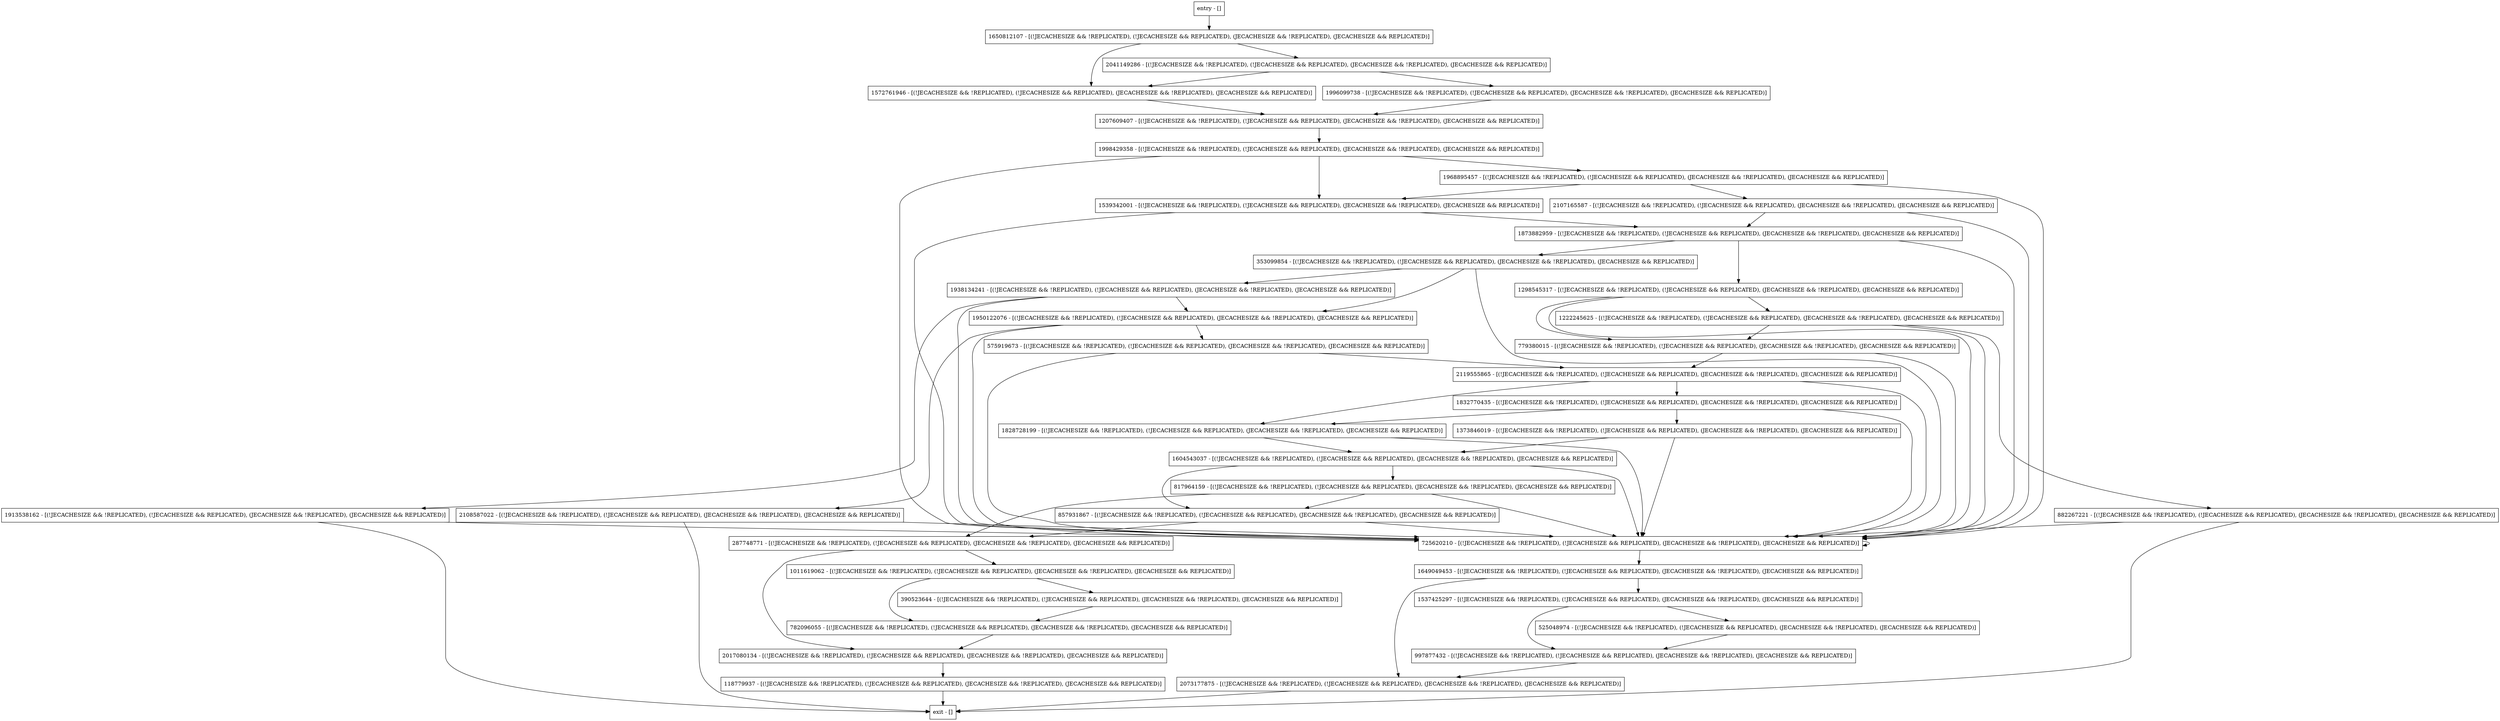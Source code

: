 digraph setupDatabase {
node [shape=record];
287748771 [label="287748771 - [(!JECACHESIZE && !REPLICATED), (!JECACHESIZE && REPLICATED), (JECACHESIZE && !REPLICATED), (JECACHESIZE && REPLICATED)]"];
1913538162 [label="1913538162 - [(!JECACHESIZE && !REPLICATED), (!JECACHESIZE && REPLICATED), (JECACHESIZE && !REPLICATED), (JECACHESIZE && REPLICATED)]"];
725620210 [label="725620210 - [(!JECACHESIZE && !REPLICATED), (!JECACHESIZE && REPLICATED), (JECACHESIZE && !REPLICATED), (JECACHESIZE && REPLICATED)]"];
817964159 [label="817964159 - [(!JECACHESIZE && !REPLICATED), (!JECACHESIZE && REPLICATED), (JECACHESIZE && !REPLICATED), (JECACHESIZE && REPLICATED)]"];
1207609407 [label="1207609407 - [(!JECACHESIZE && !REPLICATED), (!JECACHESIZE && REPLICATED), (JECACHESIZE && !REPLICATED), (JECACHESIZE && REPLICATED)]"];
2107165587 [label="2107165587 - [(!JECACHESIZE && !REPLICATED), (!JECACHESIZE && REPLICATED), (JECACHESIZE && !REPLICATED), (JECACHESIZE && REPLICATED)]"];
882267221 [label="882267221 - [(!JECACHESIZE && !REPLICATED), (!JECACHESIZE && REPLICATED), (JECACHESIZE && !REPLICATED), (JECACHESIZE && REPLICATED)]"];
782096055 [label="782096055 - [(!JECACHESIZE && !REPLICATED), (!JECACHESIZE && REPLICATED), (JECACHESIZE && !REPLICATED), (JECACHESIZE && REPLICATED)]"];
1950122076 [label="1950122076 - [(!JECACHESIZE && !REPLICATED), (!JECACHESIZE && REPLICATED), (JECACHESIZE && !REPLICATED), (JECACHESIZE && REPLICATED)]"];
1011619062 [label="1011619062 - [(!JECACHESIZE && !REPLICATED), (!JECACHESIZE && REPLICATED), (JECACHESIZE && !REPLICATED), (JECACHESIZE && REPLICATED)]"];
997877432 [label="997877432 - [(!JECACHESIZE && !REPLICATED), (!JECACHESIZE && REPLICATED), (JECACHESIZE && !REPLICATED), (JECACHESIZE && REPLICATED)]"];
2073177875 [label="2073177875 - [(!JECACHESIZE && !REPLICATED), (!JECACHESIZE && REPLICATED), (JECACHESIZE && !REPLICATED), (JECACHESIZE && REPLICATED)]"];
353099854 [label="353099854 - [(!JECACHESIZE && !REPLICATED), (!JECACHESIZE && REPLICATED), (JECACHESIZE && !REPLICATED), (JECACHESIZE && REPLICATED)]"];
1832770435 [label="1832770435 - [(!JECACHESIZE && !REPLICATED), (!JECACHESIZE && REPLICATED), (JECACHESIZE && !REPLICATED), (JECACHESIZE && REPLICATED)]"];
1650812107 [label="1650812107 - [(!JECACHESIZE && !REPLICATED), (!JECACHESIZE && REPLICATED), (JECACHESIZE && !REPLICATED), (JECACHESIZE && REPLICATED)]"];
1968895457 [label="1968895457 - [(!JECACHESIZE && !REPLICATED), (!JECACHESIZE && REPLICATED), (JECACHESIZE && !REPLICATED), (JECACHESIZE && REPLICATED)]"];
2017080134 [label="2017080134 - [(!JECACHESIZE && !REPLICATED), (!JECACHESIZE && REPLICATED), (JECACHESIZE && !REPLICATED), (JECACHESIZE && REPLICATED)]"];
1998429358 [label="1998429358 - [(!JECACHESIZE && !REPLICATED), (!JECACHESIZE && REPLICATED), (JECACHESIZE && !REPLICATED), (JECACHESIZE && REPLICATED)]"];
1537425297 [label="1537425297 - [(!JECACHESIZE && !REPLICATED), (!JECACHESIZE && REPLICATED), (JECACHESIZE && !REPLICATED), (JECACHESIZE && REPLICATED)]"];
1222245625 [label="1222245625 - [(!JECACHESIZE && !REPLICATED), (!JECACHESIZE && REPLICATED), (JECACHESIZE && !REPLICATED), (JECACHESIZE && REPLICATED)]"];
1938134241 [label="1938134241 - [(!JECACHESIZE && !REPLICATED), (!JECACHESIZE && REPLICATED), (JECACHESIZE && !REPLICATED), (JECACHESIZE && REPLICATED)]"];
575919673 [label="575919673 - [(!JECACHESIZE && !REPLICATED), (!JECACHESIZE && REPLICATED), (JECACHESIZE && !REPLICATED), (JECACHESIZE && REPLICATED)]"];
2041149286 [label="2041149286 - [(!JECACHESIZE && !REPLICATED), (!JECACHESIZE && REPLICATED), (JECACHESIZE && !REPLICATED), (JECACHESIZE && REPLICATED)]"];
2108587022 [label="2108587022 - [(!JECACHESIZE && !REPLICATED), (!JECACHESIZE && REPLICATED), (JECACHESIZE && !REPLICATED), (JECACHESIZE && REPLICATED)]"];
779380015 [label="779380015 - [(!JECACHESIZE && !REPLICATED), (!JECACHESIZE && REPLICATED), (JECACHESIZE && !REPLICATED), (JECACHESIZE && REPLICATED)]"];
1373846019 [label="1373846019 - [(!JECACHESIZE && !REPLICATED), (!JECACHESIZE && REPLICATED), (JECACHESIZE && !REPLICATED), (JECACHESIZE && REPLICATED)]"];
1604543037 [label="1604543037 - [(!JECACHESIZE && !REPLICATED), (!JECACHESIZE && REPLICATED), (JECACHESIZE && !REPLICATED), (JECACHESIZE && REPLICATED)]"];
2119555865 [label="2119555865 - [(!JECACHESIZE && !REPLICATED), (!JECACHESIZE && REPLICATED), (JECACHESIZE && !REPLICATED), (JECACHESIZE && REPLICATED)]"];
857931867 [label="857931867 - [(!JECACHESIZE && !REPLICATED), (!JECACHESIZE && REPLICATED), (JECACHESIZE && !REPLICATED), (JECACHESIZE && REPLICATED)]"];
1873882959 [label="1873882959 - [(!JECACHESIZE && !REPLICATED), (!JECACHESIZE && REPLICATED), (JECACHESIZE && !REPLICATED), (JECACHESIZE && REPLICATED)]"];
118779937 [label="118779937 - [(!JECACHESIZE && !REPLICATED), (!JECACHESIZE && REPLICATED), (JECACHESIZE && !REPLICATED), (JECACHESIZE && REPLICATED)]"];
entry [label="entry - []"];
exit [label="exit - []"];
1298545317 [label="1298545317 - [(!JECACHESIZE && !REPLICATED), (!JECACHESIZE && REPLICATED), (JECACHESIZE && !REPLICATED), (JECACHESIZE && REPLICATED)]"];
1828728199 [label="1828728199 - [(!JECACHESIZE && !REPLICATED), (!JECACHESIZE && REPLICATED), (JECACHESIZE && !REPLICATED), (JECACHESIZE && REPLICATED)]"];
390523644 [label="390523644 - [(!JECACHESIZE && !REPLICATED), (!JECACHESIZE && REPLICATED), (JECACHESIZE && !REPLICATED), (JECACHESIZE && REPLICATED)]"];
1572761946 [label="1572761946 - [(!JECACHESIZE && !REPLICATED), (!JECACHESIZE && REPLICATED), (JECACHESIZE && !REPLICATED), (JECACHESIZE && REPLICATED)]"];
1996099738 [label="1996099738 - [(!JECACHESIZE && !REPLICATED), (!JECACHESIZE && REPLICATED), (JECACHESIZE && !REPLICATED), (JECACHESIZE && REPLICATED)]"];
525048974 [label="525048974 - [(!JECACHESIZE && !REPLICATED), (!JECACHESIZE && REPLICATED), (JECACHESIZE && !REPLICATED), (JECACHESIZE && REPLICATED)]"];
1649049453 [label="1649049453 - [(!JECACHESIZE && !REPLICATED), (!JECACHESIZE && REPLICATED), (JECACHESIZE && !REPLICATED), (JECACHESIZE && REPLICATED)]"];
1539342001 [label="1539342001 - [(!JECACHESIZE && !REPLICATED), (!JECACHESIZE && REPLICATED), (JECACHESIZE && !REPLICATED), (JECACHESIZE && REPLICATED)]"];
entry;
exit;
287748771 -> 1011619062;
287748771 -> 2017080134;
1913538162 -> exit;
1913538162 -> 725620210;
725620210 -> 725620210;
725620210 -> 1649049453;
817964159 -> 287748771;
817964159 -> 725620210;
817964159 -> 857931867;
1207609407 -> 1998429358;
2107165587 -> 725620210;
2107165587 -> 1873882959;
882267221 -> exit;
882267221 -> 725620210;
782096055 -> 2017080134;
1950122076 -> 725620210;
1950122076 -> 575919673;
1950122076 -> 2108587022;
1011619062 -> 390523644;
1011619062 -> 782096055;
997877432 -> 2073177875;
2073177875 -> exit;
353099854 -> 1938134241;
353099854 -> 725620210;
353099854 -> 1950122076;
1832770435 -> 1828728199;
1832770435 -> 725620210;
1832770435 -> 1373846019;
1650812107 -> 1572761946;
1650812107 -> 2041149286;
1968895457 -> 725620210;
1968895457 -> 2107165587;
1968895457 -> 1539342001;
2017080134 -> 118779937;
1998429358 -> 725620210;
1998429358 -> 1539342001;
1998429358 -> 1968895457;
1537425297 -> 997877432;
1537425297 -> 525048974;
1222245625 -> 725620210;
1222245625 -> 882267221;
1222245625 -> 779380015;
1938134241 -> 1913538162;
1938134241 -> 725620210;
1938134241 -> 1950122076;
575919673 -> 725620210;
575919673 -> 2119555865;
2041149286 -> 1996099738;
2041149286 -> 1572761946;
2108587022 -> exit;
2108587022 -> 725620210;
779380015 -> 725620210;
779380015 -> 2119555865;
1373846019 -> 725620210;
1373846019 -> 1604543037;
1604543037 -> 817964159;
1604543037 -> 725620210;
1604543037 -> 857931867;
2119555865 -> 1828728199;
2119555865 -> 725620210;
2119555865 -> 1832770435;
857931867 -> 287748771;
857931867 -> 725620210;
1873882959 -> 1298545317;
1873882959 -> 725620210;
1873882959 -> 353099854;
118779937 -> exit;
entry -> 1650812107;
1298545317 -> 1222245625;
1298545317 -> 725620210;
1298545317 -> 779380015;
1828728199 -> 725620210;
1828728199 -> 1604543037;
390523644 -> 782096055;
1572761946 -> 1207609407;
1996099738 -> 1207609407;
525048974 -> 997877432;
1649049453 -> 1537425297;
1649049453 -> 2073177875;
1539342001 -> 725620210;
1539342001 -> 1873882959;
}
